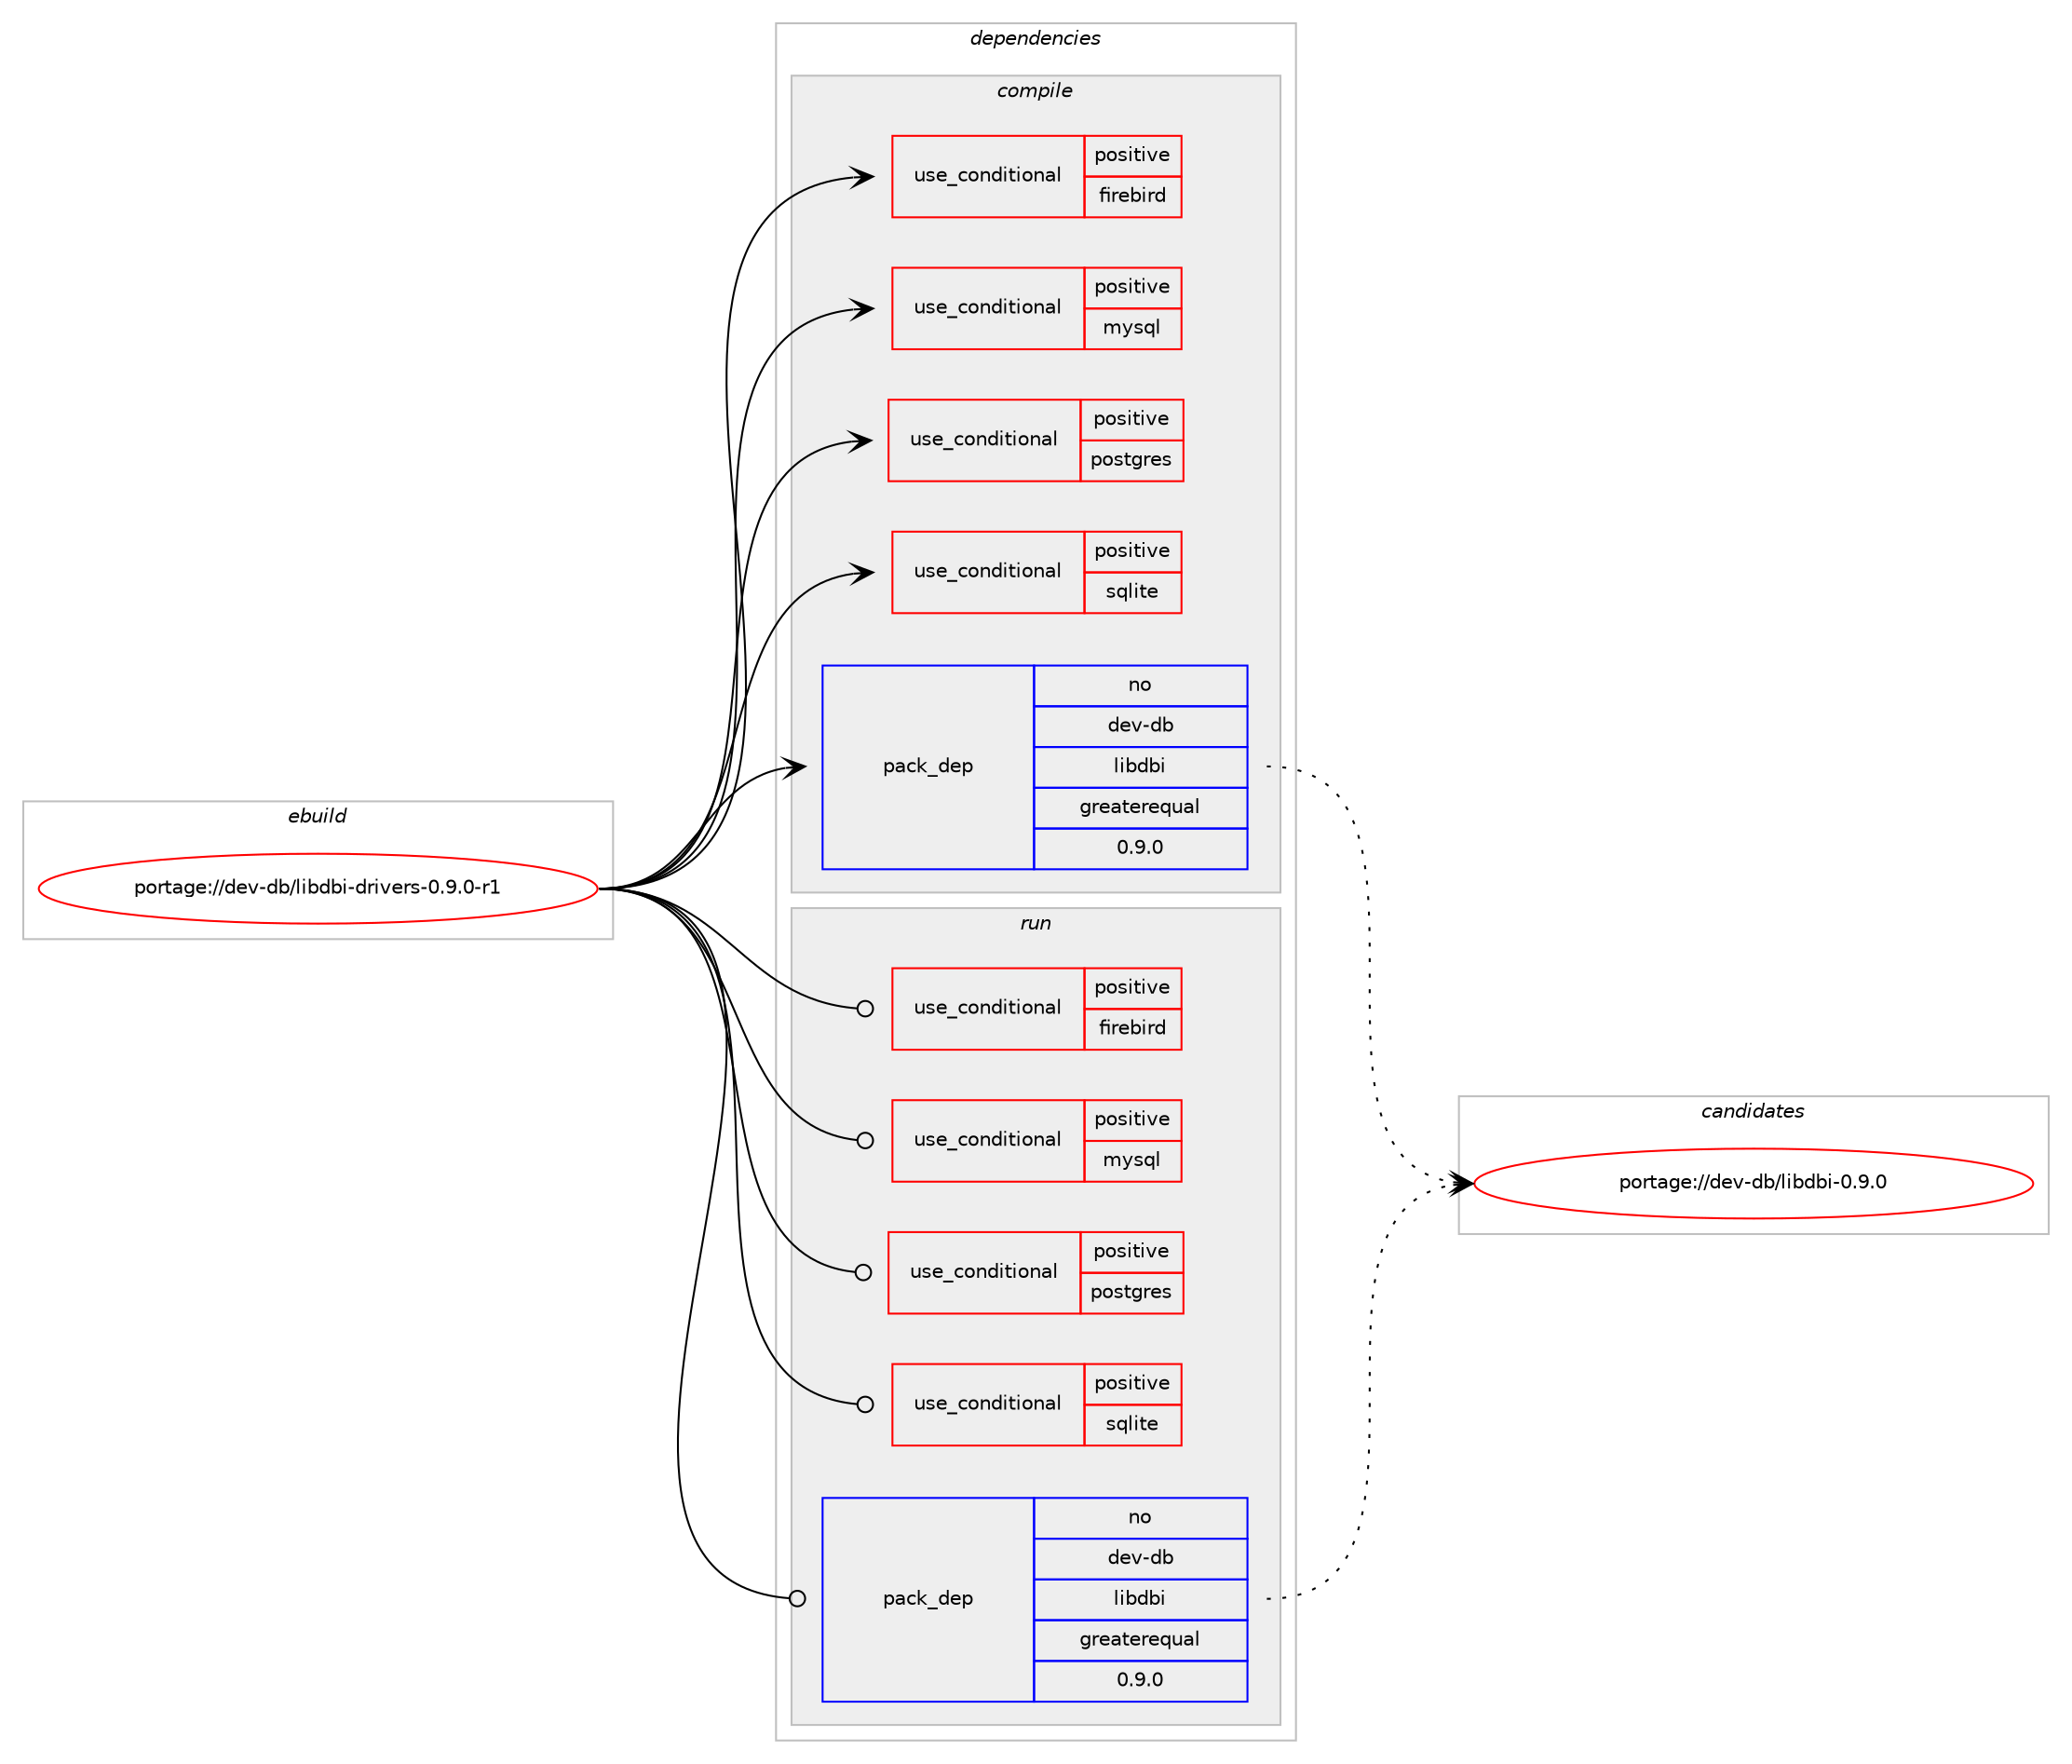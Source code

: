 digraph prolog {

# *************
# Graph options
# *************

newrank=true;
concentrate=true;
compound=true;
graph [rankdir=LR,fontname=Helvetica,fontsize=10,ranksep=1.5];#, ranksep=2.5, nodesep=0.2];
edge  [arrowhead=vee];
node  [fontname=Helvetica,fontsize=10];

# **********
# The ebuild
# **********

subgraph cluster_leftcol {
color=gray;
rank=same;
label=<<i>ebuild</i>>;
id [label="portage://dev-db/libdbi-drivers-0.9.0-r1", color=red, width=4, href="../dev-db/libdbi-drivers-0.9.0-r1.svg"];
}

# ****************
# The dependencies
# ****************

subgraph cluster_midcol {
color=gray;
label=<<i>dependencies</i>>;
subgraph cluster_compile {
fillcolor="#eeeeee";
style=filled;
label=<<i>compile</i>>;
subgraph cond16657 {
dependency29983 [label=<<TABLE BORDER="0" CELLBORDER="1" CELLSPACING="0" CELLPADDING="4"><TR><TD ROWSPAN="3" CELLPADDING="10">use_conditional</TD></TR><TR><TD>positive</TD></TR><TR><TD>firebird</TD></TR></TABLE>>, shape=none, color=red];
# *** BEGIN UNKNOWN DEPENDENCY TYPE (TODO) ***
# dependency29983 -> package_dependency(portage://dev-db/libdbi-drivers-0.9.0-r1,install,no,dev-db,firebird,none,[,,],[],[])
# *** END UNKNOWN DEPENDENCY TYPE (TODO) ***

}
id:e -> dependency29983:w [weight=20,style="solid",arrowhead="vee"];
subgraph cond16658 {
dependency29984 [label=<<TABLE BORDER="0" CELLBORDER="1" CELLSPACING="0" CELLPADDING="4"><TR><TD ROWSPAN="3" CELLPADDING="10">use_conditional</TD></TR><TR><TD>positive</TD></TR><TR><TD>mysql</TD></TR></TABLE>>, shape=none, color=red];
# *** BEGIN UNKNOWN DEPENDENCY TYPE (TODO) ***
# dependency29984 -> package_dependency(portage://dev-db/libdbi-drivers-0.9.0-r1,install,no,dev-db,mysql-connector-c,none,[,,],any_same_slot,[])
# *** END UNKNOWN DEPENDENCY TYPE (TODO) ***

}
id:e -> dependency29984:w [weight=20,style="solid",arrowhead="vee"];
subgraph cond16659 {
dependency29985 [label=<<TABLE BORDER="0" CELLBORDER="1" CELLSPACING="0" CELLPADDING="4"><TR><TD ROWSPAN="3" CELLPADDING="10">use_conditional</TD></TR><TR><TD>positive</TD></TR><TR><TD>postgres</TD></TR></TABLE>>, shape=none, color=red];
# *** BEGIN UNKNOWN DEPENDENCY TYPE (TODO) ***
# dependency29985 -> package_dependency(portage://dev-db/libdbi-drivers-0.9.0-r1,install,no,dev-db,postgresql,none,[,,],any_different_slot,[])
# *** END UNKNOWN DEPENDENCY TYPE (TODO) ***

}
id:e -> dependency29985:w [weight=20,style="solid",arrowhead="vee"];
subgraph cond16660 {
dependency29986 [label=<<TABLE BORDER="0" CELLBORDER="1" CELLSPACING="0" CELLPADDING="4"><TR><TD ROWSPAN="3" CELLPADDING="10">use_conditional</TD></TR><TR><TD>positive</TD></TR><TR><TD>sqlite</TD></TR></TABLE>>, shape=none, color=red];
# *** BEGIN UNKNOWN DEPENDENCY TYPE (TODO) ***
# dependency29986 -> package_dependency(portage://dev-db/libdbi-drivers-0.9.0-r1,install,no,dev-db,sqlite,none,[,,],[slot(3)],[])
# *** END UNKNOWN DEPENDENCY TYPE (TODO) ***

}
id:e -> dependency29986:w [weight=20,style="solid",arrowhead="vee"];
subgraph pack12431 {
dependency29987 [label=<<TABLE BORDER="0" CELLBORDER="1" CELLSPACING="0" CELLPADDING="4" WIDTH="220"><TR><TD ROWSPAN="6" CELLPADDING="30">pack_dep</TD></TR><TR><TD WIDTH="110">no</TD></TR><TR><TD>dev-db</TD></TR><TR><TD>libdbi</TD></TR><TR><TD>greaterequal</TD></TR><TR><TD>0.9.0</TD></TR></TABLE>>, shape=none, color=blue];
}
id:e -> dependency29987:w [weight=20,style="solid",arrowhead="vee"];
}
subgraph cluster_compileandrun {
fillcolor="#eeeeee";
style=filled;
label=<<i>compile and run</i>>;
}
subgraph cluster_run {
fillcolor="#eeeeee";
style=filled;
label=<<i>run</i>>;
subgraph cond16661 {
dependency29988 [label=<<TABLE BORDER="0" CELLBORDER="1" CELLSPACING="0" CELLPADDING="4"><TR><TD ROWSPAN="3" CELLPADDING="10">use_conditional</TD></TR><TR><TD>positive</TD></TR><TR><TD>firebird</TD></TR></TABLE>>, shape=none, color=red];
# *** BEGIN UNKNOWN DEPENDENCY TYPE (TODO) ***
# dependency29988 -> package_dependency(portage://dev-db/libdbi-drivers-0.9.0-r1,run,no,dev-db,firebird,none,[,,],[],[])
# *** END UNKNOWN DEPENDENCY TYPE (TODO) ***

}
id:e -> dependency29988:w [weight=20,style="solid",arrowhead="odot"];
subgraph cond16662 {
dependency29989 [label=<<TABLE BORDER="0" CELLBORDER="1" CELLSPACING="0" CELLPADDING="4"><TR><TD ROWSPAN="3" CELLPADDING="10">use_conditional</TD></TR><TR><TD>positive</TD></TR><TR><TD>mysql</TD></TR></TABLE>>, shape=none, color=red];
# *** BEGIN UNKNOWN DEPENDENCY TYPE (TODO) ***
# dependency29989 -> package_dependency(portage://dev-db/libdbi-drivers-0.9.0-r1,run,no,dev-db,mysql-connector-c,none,[,,],any_same_slot,[])
# *** END UNKNOWN DEPENDENCY TYPE (TODO) ***

}
id:e -> dependency29989:w [weight=20,style="solid",arrowhead="odot"];
subgraph cond16663 {
dependency29990 [label=<<TABLE BORDER="0" CELLBORDER="1" CELLSPACING="0" CELLPADDING="4"><TR><TD ROWSPAN="3" CELLPADDING="10">use_conditional</TD></TR><TR><TD>positive</TD></TR><TR><TD>postgres</TD></TR></TABLE>>, shape=none, color=red];
# *** BEGIN UNKNOWN DEPENDENCY TYPE (TODO) ***
# dependency29990 -> package_dependency(portage://dev-db/libdbi-drivers-0.9.0-r1,run,no,dev-db,postgresql,none,[,,],any_different_slot,[])
# *** END UNKNOWN DEPENDENCY TYPE (TODO) ***

}
id:e -> dependency29990:w [weight=20,style="solid",arrowhead="odot"];
subgraph cond16664 {
dependency29991 [label=<<TABLE BORDER="0" CELLBORDER="1" CELLSPACING="0" CELLPADDING="4"><TR><TD ROWSPAN="3" CELLPADDING="10">use_conditional</TD></TR><TR><TD>positive</TD></TR><TR><TD>sqlite</TD></TR></TABLE>>, shape=none, color=red];
# *** BEGIN UNKNOWN DEPENDENCY TYPE (TODO) ***
# dependency29991 -> package_dependency(portage://dev-db/libdbi-drivers-0.9.0-r1,run,no,dev-db,sqlite,none,[,,],[slot(3)],[])
# *** END UNKNOWN DEPENDENCY TYPE (TODO) ***

}
id:e -> dependency29991:w [weight=20,style="solid",arrowhead="odot"];
subgraph pack12432 {
dependency29992 [label=<<TABLE BORDER="0" CELLBORDER="1" CELLSPACING="0" CELLPADDING="4" WIDTH="220"><TR><TD ROWSPAN="6" CELLPADDING="30">pack_dep</TD></TR><TR><TD WIDTH="110">no</TD></TR><TR><TD>dev-db</TD></TR><TR><TD>libdbi</TD></TR><TR><TD>greaterequal</TD></TR><TR><TD>0.9.0</TD></TR></TABLE>>, shape=none, color=blue];
}
id:e -> dependency29992:w [weight=20,style="solid",arrowhead="odot"];
}
}

# **************
# The candidates
# **************

subgraph cluster_choices {
rank=same;
color=gray;
label=<<i>candidates</i>>;

subgraph choice12431 {
color=black;
nodesep=1;
choice1001011184510098471081059810098105454846574648 [label="portage://dev-db/libdbi-0.9.0", color=red, width=4,href="../dev-db/libdbi-0.9.0.svg"];
dependency29987:e -> choice1001011184510098471081059810098105454846574648:w [style=dotted,weight="100"];
}
subgraph choice12432 {
color=black;
nodesep=1;
choice1001011184510098471081059810098105454846574648 [label="portage://dev-db/libdbi-0.9.0", color=red, width=4,href="../dev-db/libdbi-0.9.0.svg"];
dependency29992:e -> choice1001011184510098471081059810098105454846574648:w [style=dotted,weight="100"];
}
}

}
